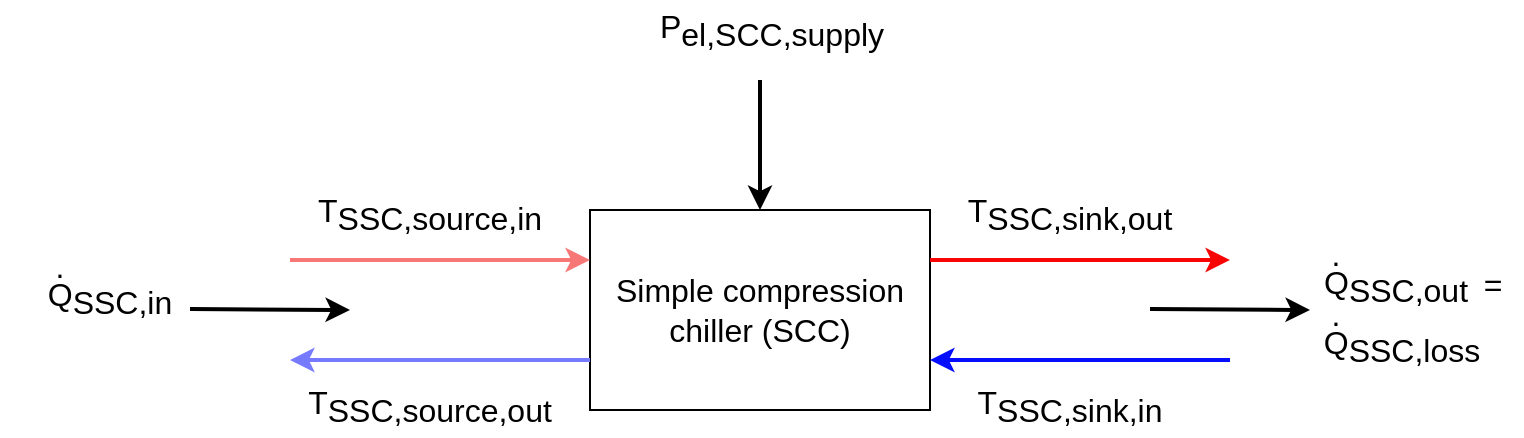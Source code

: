 <mxfile version="20.6.2" type="device"><diagram id="7CAGK7NYdxNWs-XZQOqM" name="Seite-1"><mxGraphModel dx="970" dy="588" grid="1" gridSize="10" guides="1" tooltips="1" connect="1" arrows="1" fold="1" page="1" pageScale="1" pageWidth="827" pageHeight="1169" math="0" shadow="0"><root><mxCell id="0"/><mxCell id="1" parent="0"/><mxCell id="IjUauUQ_8tpXAWT-FcBq-1" value="&lt;font style=&quot;font-size: 16px;&quot;&gt;Simple compression chiller (SCC)&lt;/font&gt;" style="rounded=0;whiteSpace=wrap;html=1;fontSize=16;" parent="1" vertex="1"><mxGeometry x="325" y="315" width="170" height="100" as="geometry"/></mxCell><mxCell id="IjUauUQ_8tpXAWT-FcBq-3" value="" style="endArrow=classic;html=1;rounded=0;entryX=0;entryY=0.25;entryDx=0;entryDy=0;strokeWidth=2;strokeColor=#757AFF;fontSize=16;" parent="1" edge="1"><mxGeometry width="50" height="50" relative="1" as="geometry"><mxPoint x="325" y="390" as="sourcePoint"/><mxPoint x="175" y="390" as="targetPoint"/></mxGeometry></mxCell><mxCell id="IjUauUQ_8tpXAWT-FcBq-4" value="" style="endArrow=classic;html=1;rounded=0;entryX=0;entryY=0.25;entryDx=0;entryDy=0;strokeWidth=2;strokeColor=#F70505;fontSize=16;" parent="1" edge="1"><mxGeometry width="50" height="50" relative="1" as="geometry"><mxPoint x="495" y="340" as="sourcePoint"/><mxPoint x="645" y="340" as="targetPoint"/></mxGeometry></mxCell><mxCell id="IjUauUQ_8tpXAWT-FcBq-5" value="" style="endArrow=classic;html=1;rounded=0;entryX=0;entryY=0.25;entryDx=0;entryDy=0;strokeWidth=2;strokeColor=#050DFF;fontSize=16;" parent="1" edge="1"><mxGeometry width="50" height="50" relative="1" as="geometry"><mxPoint x="645" y="390" as="sourcePoint"/><mxPoint x="495" y="390" as="targetPoint"/></mxGeometry></mxCell><mxCell id="IjUauUQ_8tpXAWT-FcBq-6" value="" style="endArrow=classic;html=1;rounded=0;entryX=0;entryY=0.25;entryDx=0;entryDy=0;strokeWidth=2;fillColor=#f8cecc;strokeColor=#F77777;fontColor=#FF4A4A;fontSize=16;" parent="1" edge="1"><mxGeometry width="50" height="50" relative="1" as="geometry"><mxPoint x="175" y="340" as="sourcePoint"/><mxPoint x="325" y="340" as="targetPoint"/></mxGeometry></mxCell><mxCell id="IjUauUQ_8tpXAWT-FcBq-7" value="" style="endArrow=classic;html=1;rounded=0;strokeColor=#000000;strokeWidth=2;fontSize=16;entryX=0.5;entryY=0;entryDx=0;entryDy=0;exitX=0.5;exitY=1;exitDx=0;exitDy=0;" parent="1" target="IjUauUQ_8tpXAWT-FcBq-1" edge="1"><mxGeometry width="50" height="50" relative="1" as="geometry"><mxPoint x="410" y="250" as="sourcePoint"/><mxPoint x="495" y="310" as="targetPoint"/></mxGeometry></mxCell><mxCell id="IjUauUQ_8tpXAWT-FcBq-9" value="" style="endArrow=classic;html=1;rounded=0;strokeWidth=2;fillColor=#f8cecc;strokeColor=#000000;fontSize=16;" parent="1" edge="1"><mxGeometry width="50" height="50" relative="1" as="geometry"><mxPoint x="125" y="364.5" as="sourcePoint"/><mxPoint x="205" y="365" as="targetPoint"/></mxGeometry></mxCell><mxCell id="IjUauUQ_8tpXAWT-FcBq-10" value="" style="endArrow=classic;html=1;rounded=0;strokeWidth=2;fillColor=#f8cecc;strokeColor=#000000;fontSize=16;" parent="1" edge="1"><mxGeometry width="50" height="50" relative="1" as="geometry"><mxPoint x="605" y="364.5" as="sourcePoint"/><mxPoint x="685" y="365" as="targetPoint"/></mxGeometry></mxCell><mxCell id="IjUauUQ_8tpXAWT-FcBq-11" value="Q&lt;sub style=&quot;font-size: 16px;&quot;&gt;SSC,in&lt;/sub&gt;" style="text;html=1;strokeColor=none;fillColor=none;align=center;verticalAlign=middle;whiteSpace=wrap;rounded=0;fontSize=16;" parent="1" vertex="1"><mxGeometry x="55" y="344" width="60" height="30" as="geometry"/></mxCell><mxCell id="IjUauUQ_8tpXAWT-FcBq-13" value="Q&lt;sub style=&quot;font-size: 16px;&quot;&gt;SSC,out&lt;/sub&gt;" style="text;html=1;strokeColor=none;fillColor=none;align=center;verticalAlign=middle;whiteSpace=wrap;rounded=0;fontSize=16;" parent="1" vertex="1"><mxGeometry x="698" y="338" width="60" height="30" as="geometry"/></mxCell><mxCell id="IjUauUQ_8tpXAWT-FcBq-16" value="." style="text;html=1;strokeColor=none;fillColor=none;align=center;verticalAlign=middle;whiteSpace=wrap;rounded=0;fontSize=16;" parent="1" vertex="1"><mxGeometry x="30" y="328" width="60" height="30" as="geometry"/></mxCell><mxCell id="IjUauUQ_8tpXAWT-FcBq-18" value="." style="text;html=1;strokeColor=none;fillColor=none;align=center;verticalAlign=middle;whiteSpace=wrap;rounded=0;fontSize=16;" parent="1" vertex="1"><mxGeometry x="668" y="322" width="60" height="30" as="geometry"/></mxCell><mxCell id="IjUauUQ_8tpXAWT-FcBq-19" value="T&lt;sub style=&quot;font-size: 16px;&quot;&gt;SSC,source,in&lt;/sub&gt;" style="text;html=1;strokeColor=none;fillColor=none;align=center;verticalAlign=middle;whiteSpace=wrap;rounded=0;fontSize=16;" parent="1" vertex="1"><mxGeometry x="215" y="302" width="60" height="30" as="geometry"/></mxCell><mxCell id="IjUauUQ_8tpXAWT-FcBq-20" value="T&lt;sub style=&quot;font-size: 16px;&quot;&gt;SSC,source,out&lt;/sub&gt;" style="text;html=1;strokeColor=none;fillColor=none;align=center;verticalAlign=middle;whiteSpace=wrap;rounded=0;fontSize=16;" parent="1" vertex="1"><mxGeometry x="215" y="398" width="60" height="30" as="geometry"/></mxCell><mxCell id="IjUauUQ_8tpXAWT-FcBq-21" value="T&lt;sub style=&quot;font-size: 16px;&quot;&gt;SSC,sink,out&lt;/sub&gt;" style="text;html=1;strokeColor=none;fillColor=none;align=center;verticalAlign=middle;whiteSpace=wrap;rounded=0;fontSize=16;" parent="1" vertex="1"><mxGeometry x="535" y="302" width="60" height="30" as="geometry"/></mxCell><mxCell id="IjUauUQ_8tpXAWT-FcBq-22" value="T&lt;sub style=&quot;font-size: 16px;&quot;&gt;SSC,sink,in&lt;/sub&gt;" style="text;html=1;strokeColor=none;fillColor=none;align=center;verticalAlign=middle;whiteSpace=wrap;rounded=0;fontSize=16;" parent="1" vertex="1"><mxGeometry x="535" y="398" width="60" height="30" as="geometry"/></mxCell><mxCell id="IjUauUQ_8tpXAWT-FcBq-26" value="&lt;span style=&quot;font-size: 16px;&quot;&gt;P&lt;sub style=&quot;font-size: 16px;&quot;&gt;el,SCC,supply&lt;/sub&gt;&lt;/span&gt;" style="text;html=1;strokeColor=none;fillColor=none;align=center;verticalAlign=middle;whiteSpace=wrap;rounded=0;fontSize=16;" parent="1" vertex="1"><mxGeometry x="386" y="210" width="60" height="30" as="geometry"/></mxCell><mxCell id="DykVHLsqhULV7IfOwk5A-1" value="Q&lt;sub style=&quot;font-size: 16px;&quot;&gt;SSC,loss&lt;/sub&gt;" style="text;html=1;strokeColor=none;fillColor=none;align=center;verticalAlign=middle;whiteSpace=wrap;rounded=0;fontSize=16;" vertex="1" parent="1"><mxGeometry x="701" y="368" width="60" height="30" as="geometry"/></mxCell><mxCell id="DykVHLsqhULV7IfOwk5A-2" value="." style="text;html=1;strokeColor=none;fillColor=none;align=center;verticalAlign=middle;whiteSpace=wrap;rounded=0;fontSize=16;" vertex="1" parent="1"><mxGeometry x="668" y="352" width="60" height="30" as="geometry"/></mxCell><mxCell id="DykVHLsqhULV7IfOwk5A-3" value="=" style="text;html=1;align=center;verticalAlign=middle;resizable=0;points=[];autosize=1;strokeColor=none;fillColor=none;fontSize=16;" vertex="1" parent="1"><mxGeometry x="761" y="337" width="30" height="30" as="geometry"/></mxCell></root></mxGraphModel></diagram></mxfile>